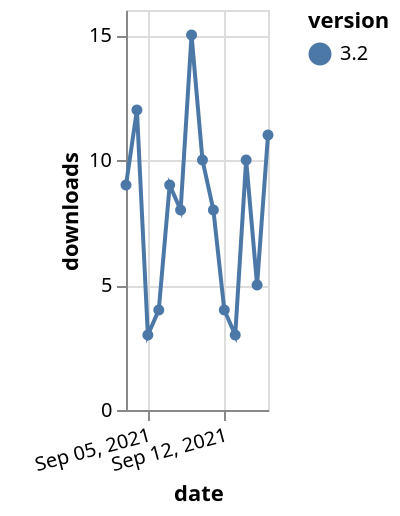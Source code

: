 {"$schema": "https://vega.github.io/schema/vega-lite/v5.json", "description": "A simple bar chart with embedded data.", "data": {"values": [{"date": "2021-09-03", "total": 104272, "delta": 9, "version": "3.2"}, {"date": "2021-09-04", "total": 104284, "delta": 12, "version": "3.2"}, {"date": "2021-09-05", "total": 104287, "delta": 3, "version": "3.2"}, {"date": "2021-09-06", "total": 104291, "delta": 4, "version": "3.2"}, {"date": "2021-09-07", "total": 104300, "delta": 9, "version": "3.2"}, {"date": "2021-09-08", "total": 104308, "delta": 8, "version": "3.2"}, {"date": "2021-09-09", "total": 104323, "delta": 15, "version": "3.2"}, {"date": "2021-09-10", "total": 104333, "delta": 10, "version": "3.2"}, {"date": "2021-09-11", "total": 104341, "delta": 8, "version": "3.2"}, {"date": "2021-09-12", "total": 104345, "delta": 4, "version": "3.2"}, {"date": "2021-09-13", "total": 104348, "delta": 3, "version": "3.2"}, {"date": "2021-09-14", "total": 104358, "delta": 10, "version": "3.2"}, {"date": "2021-09-15", "total": 104363, "delta": 5, "version": "3.2"}, {"date": "2021-09-16", "total": 104374, "delta": 11, "version": "3.2"}]}, "width": "container", "mark": {"type": "line", "point": {"filled": true}}, "encoding": {"x": {"field": "date", "type": "temporal", "timeUnit": "yearmonthdate", "title": "date", "axis": {"labelAngle": -15}}, "y": {"field": "delta", "type": "quantitative", "title": "downloads"}, "color": {"field": "version", "type": "nominal"}, "tooltip": {"field": "delta"}}}